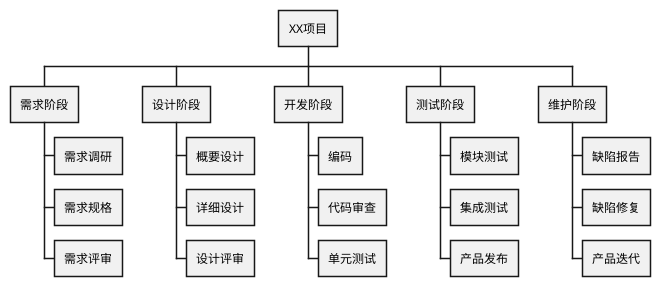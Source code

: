 @startwbs
* XX项目
** 需求阶段

*** 需求调研
*** 需求规格
*** 需求评审

** 设计阶段
*** 概要设计
*** 详细设计
*** 设计评审

** 开发阶段
*** 编码
*** 代码审查
*** 单元测试

** 测试阶段
*** 模块测试
*** 集成测试
*** 产品发布

** 维护阶段
*** 缺陷报告
*** 缺陷修复
*** 产品迭代
@endwbs